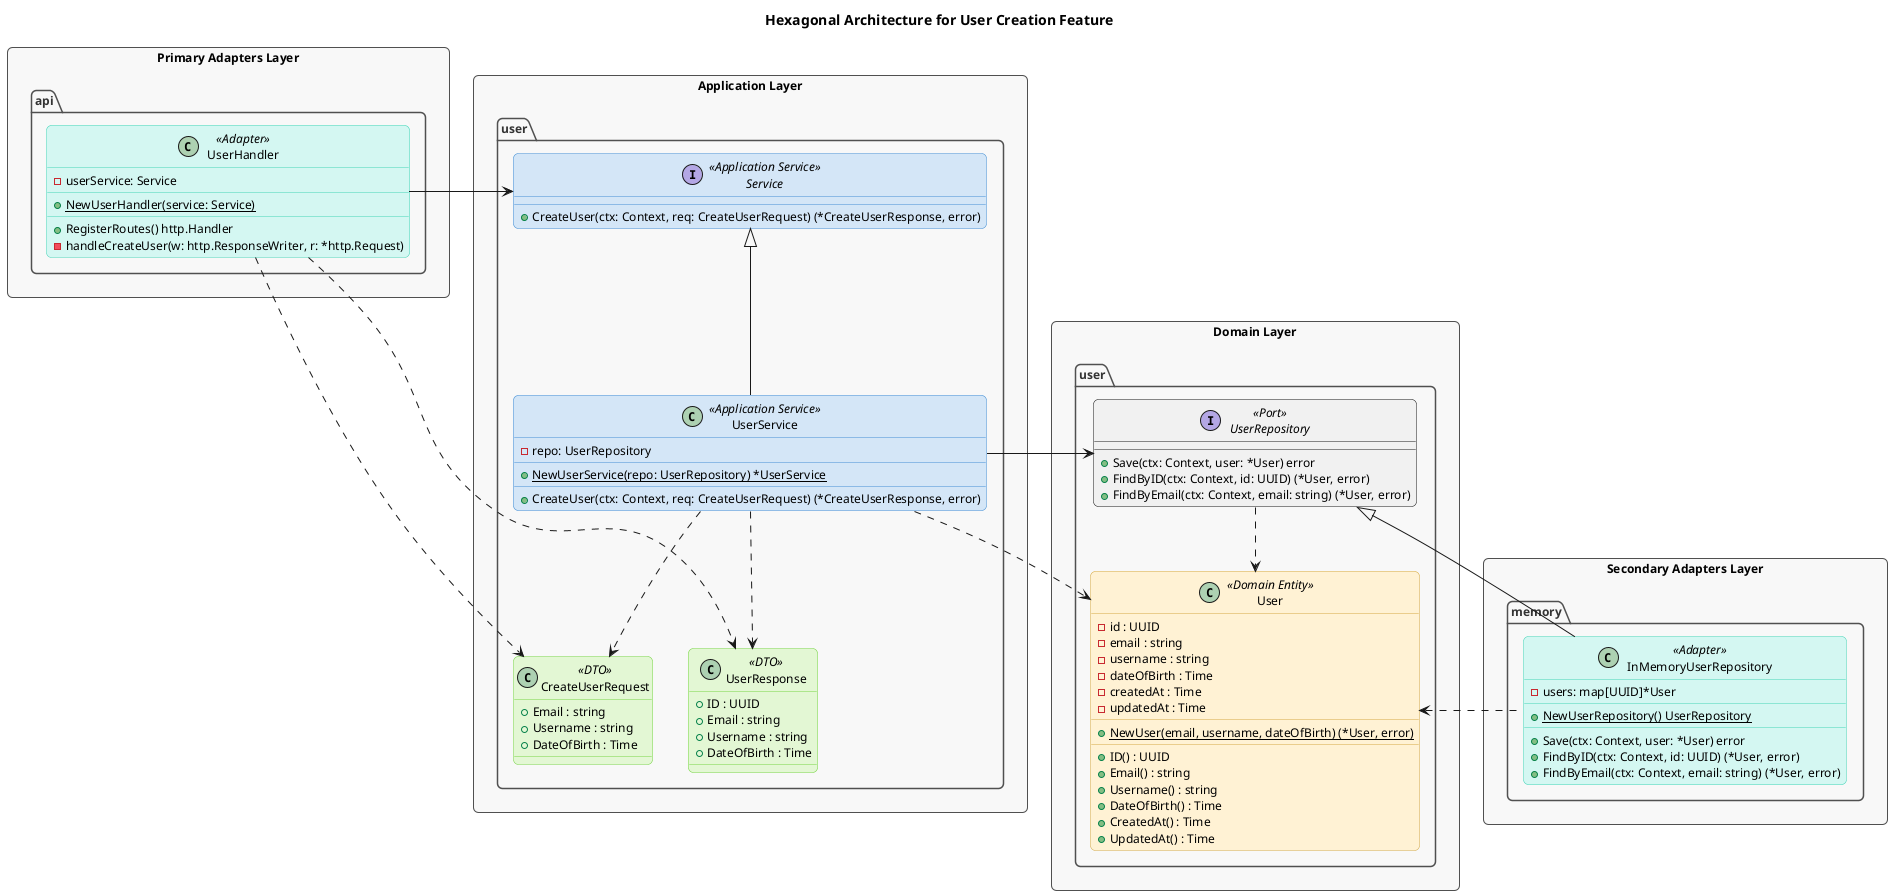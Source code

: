 @startuml
' =====================================================================
' ==                       STYLING & THEME                           ==
' =====================================================================

skinparam {
    shadowing false
    RoundCorner 10
    DefaultFontName "Segoe UI, Helvetica" ' A clean, standard font
    DefaultFontSize 12

    package {
        BorderColor #505050
        BackgroundColor #F8F8F8
        FontColor #333333
        stereotypeFontColor #333333
    }
}

skinparam class {
    BackgroundColor<<Domain Entity>> #FFF2D4
    BorderColor<<Domain Entity>> #D4A945

    BackgroundColor<<Application Service>> #D4E6F7
    BorderColor<<Application Service>> #458FD4

    BackgroundColor<<DTO>> #E3F7D4
    BorderColor<<DTO>> #77D445

    BackgroundColor<<Adapter>> #D4F7F2
    BorderColor<<Adapter>> #45D4B7
}
skinparam interface {
    BackgroundColor<<Port>> #F7E3D4
    BorderColor<<Port>> #D47745
}


' =====================================================================
' ==              DIAGRAM DEFINITION & LAYOUT CONTROL                ==
' =====================================================================

package "Domain Layer" as Domain <<Rectangle>> {
    package "user" {
        class User <<Domain Entity>> {
            - id : UUID
            - email : string
            - username : string
            - dateOfBirth : Time
            - createdAt : Time
            - updatedAt : Time
            __
            {static} + NewUser(email, username, dateOfBirth) (*User, error)
            __
            + ID() : UUID
            + Email() : string
            + Username() : string
            + DateOfBirth() : Time
            + CreatedAt() : Time
            + UpdatedAt() : Time
        }

        interface UserRepository <<Port>> {
            + Save(ctx: Context, user: *User) error
            + FindByID(ctx: Context, id: UUID) (*User, error)
            + FindByEmail(ctx: Context, email: string) (*User, error)
        }

        UserRepository ..> User
    }
}

package "Application Layer" as App <<Rectangle>> {
    package "user" {
        interface Service <<Application Service>> {
            + CreateUser(ctx: Context, req: CreateUserRequest) (*CreateUserResponse, error)
        }

        class UserService <<Application Service>> {
            - repo: UserRepository
            __
            {static} + NewUserService(repo: UserRepository) *UserService
            __
            + CreateUser(ctx: Context, req: CreateUserRequest) (*CreateUserResponse, error)
        }

        class CreateUserRequest <<DTO>> {
            + Email : string
            + Username : string
            + DateOfBirth : Time
        }

        class UserResponse <<DTO>> {
            + ID : UUID
            + Email : string
            + Username : string
            + DateOfBirth : Time
        }
    }

    UserService -u-|> Service
    UserService ..> CreateUserRequest
    UserService ..> UserResponse
}

package "Primary Adapters Layer" as Primary <<Rectangle>> {
    package "api" {
        class UserHandler<<Adapter>> {
            - userService: Service
	    __
            {static} + NewUserHandler(service: Service)
	    __
	    + RegisterRoutes() http.Handler
            - handleCreateUser(w: http.ResponseWriter, r: *http.Request)
        }
    }
}

package "Secondary Adapters Layer" as Infra <<Rectangle>> {
    package "memory" {
        class InMemoryUserRepository <<Adapter>> {
            - users: map[UUID]*User
            __
            {static} + NewUserRepository() UserRepository
            __
            + Save(ctx: Context, user: *User) error
            + FindByID(ctx: Context, id: UUID) (*User, error)
            + FindByEmail(ctx: Context, email: string) (*User, error)
        }
    }
}

' =====================================================================
' ==                   RELATIONSHIPS (with direction)                ==
' =====================================================================

' --- Application Layer Dependencies ---
UserService -right-> UserRepository
UserService .right.> User

' --- Primary Adapters Layer Dependencies ---
UserHandler -r-> Service
UserHandler .r.> CreateUserRequest
UserHandler .r.> UserResponse

' --- Secondary Adapters Layer Dependencies ---
InMemoryUserRepository -left-|> UserRepository
InMemoryUserRepository .left.> User

' --- Add a title to provide overall context ---
title Hexagonal Architecture for User Creation Feature

@enduml
